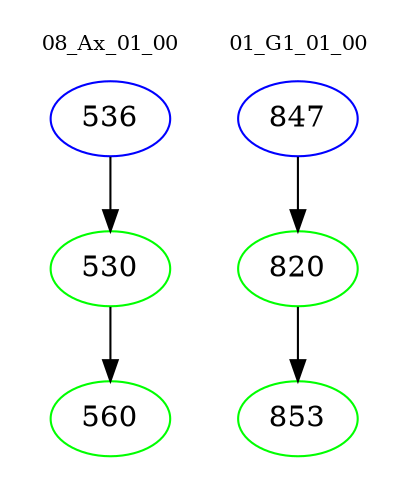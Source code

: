 digraph{
subgraph cluster_0 {
color = white
label = "08_Ax_01_00";
fontsize=10;
T0_536 [label="536", color="blue"]
T0_536 -> T0_530 [color="black"]
T0_530 [label="530", color="green"]
T0_530 -> T0_560 [color="black"]
T0_560 [label="560", color="green"]
}
subgraph cluster_1 {
color = white
label = "01_G1_01_00";
fontsize=10;
T1_847 [label="847", color="blue"]
T1_847 -> T1_820 [color="black"]
T1_820 [label="820", color="green"]
T1_820 -> T1_853 [color="black"]
T1_853 [label="853", color="green"]
}
}
